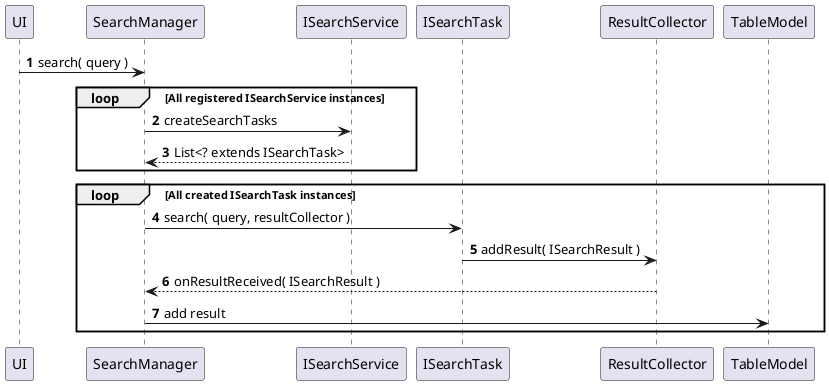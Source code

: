 /*
 *
 * Copyright (c) 1999-2016 Luciad All Rights Reserved.
 *
 * Luciad grants you ("Licensee") a non-exclusive, royalty free, license to use,
 * modify and redistribute this software in source and binary code form,
 * provided that i) this copyright notice and license appear on all copies of
 * the software; and ii) Licensee does not utilize the software in a manner
 * which is disparaging to Luciad.
 *
 * This software is provided "AS IS," without a warranty of any kind. ALL
 * EXPRESS OR IMPLIED CONDITIONS, REPRESENTATIONS AND WARRANTIES, INCLUDING ANY
 * IMPLIED WARRANTY OF MERCHANTABILITY, FITNESS FOR A PARTICULAR PURPOSE OR
 * NON-INFRINGEMENT, ARE HEREBY EXCLUDED. LUCIAD AND ITS LICENSORS SHALL NOT BE
 * LIABLE FOR ANY DAMAGES SUFFERED BY LICENSEE AS A RESULT OF USING, MODIFYING
 * OR DISTRIBUTING THE SOFTWARE OR ITS DERIVATIVES. IN NO EVENT WILL LUCIAD OR ITS
 * LICENSORS BE LIABLE FOR ANY LOST REVENUE, PROFIT OR DATA, OR FOR DIRECT,
 * INDIRECT, SPECIAL, CONSEQUENTIAL, INCIDENTAL OR PUNITIVE DAMAGES, HOWEVER
 * CAUSED AND REGARDLESS OF THE THEORY OF LIABILITY, ARISING OUT OF THE USE OF
 * OR INABILITY TO USE SOFTWARE, EVEN IF LUCIAD HAS BEEN ADVISED OF THE
 * POSSIBILITY OF SUCH DAMAGES.
 */
@startuml
autonumber
UI -> SearchManager: search( query )
loop All registered ISearchService instances
  SearchManager -> ISearchService: createSearchTasks
  ISearchService --> SearchManager: List<? extends ISearchTask>
end

loop All created ISearchTask instances
  SearchManager -> ISearchTask: search( query, resultCollector )
  ISearchTask -> ResultCollector: addResult( ISearchResult )
  ResultCollector --> SearchManager: onResultReceived( ISearchResult )
  SearchManager -> TableModel: add result
end
@enduml